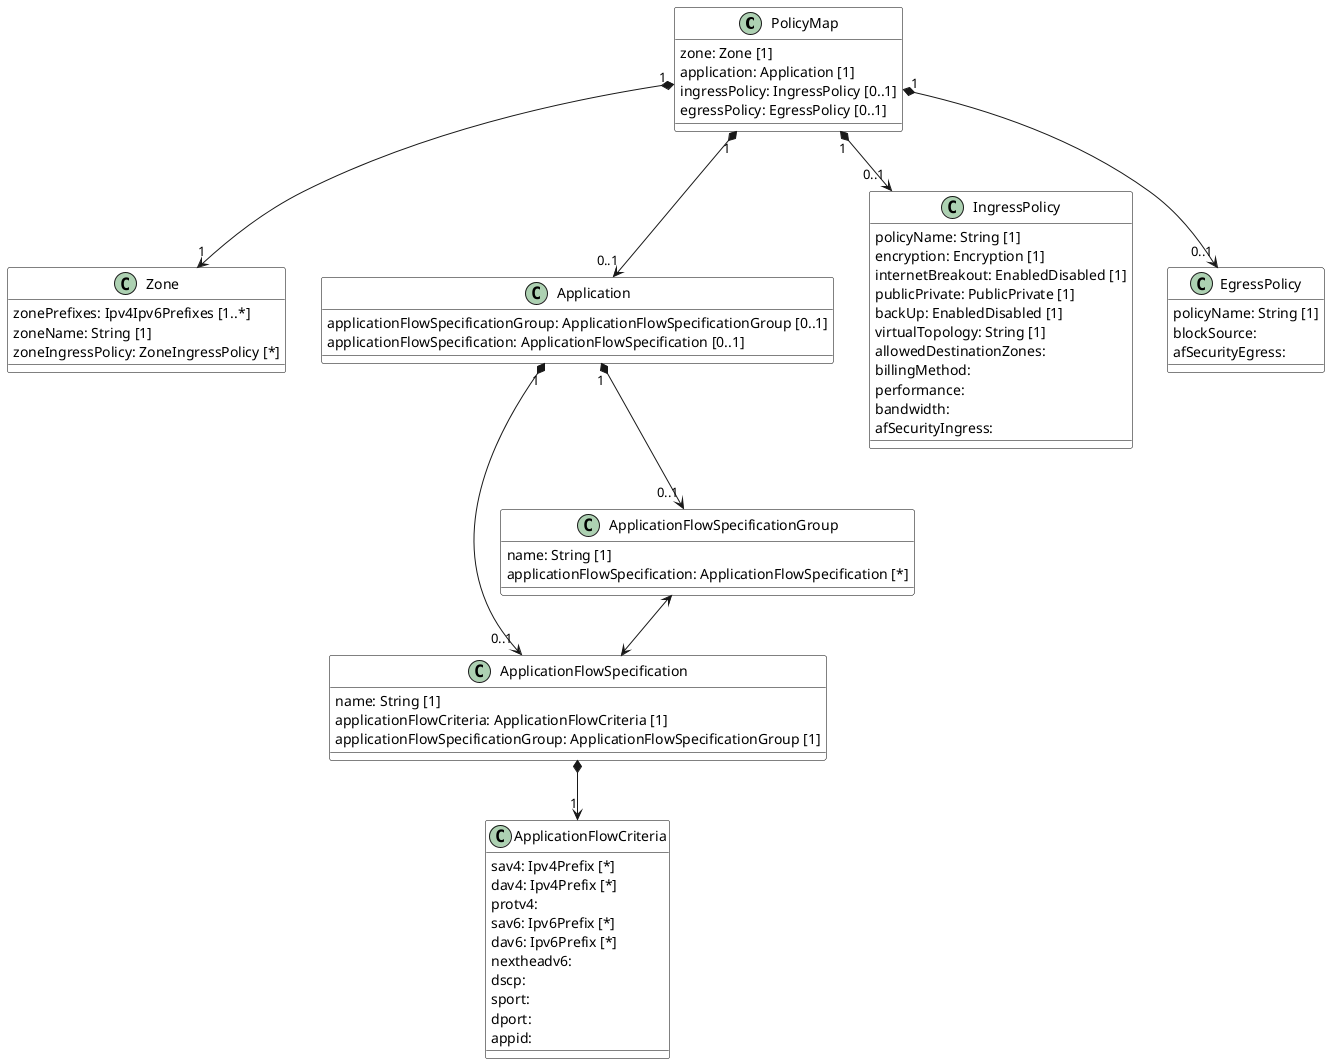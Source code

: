 @startuml
skinparam {
    ClassBackgroundColor White
    ClassBorderColor Black
}

class PolicyMap {
    zone: Zone [1]
    application: Application [1]
    ingressPolicy: IngressPolicy [0..1]
    egressPolicy: EgressPolicy [0..1]
}

PolicyMap "1" *--> "1" Zone
PolicyMap "1" *--> "0..1" Application
PolicyMap "1" *-->"0..1" IngressPolicy
PolicyMap "1" *--> "0..1" EgressPolicy

class Application {
    applicationFlowSpecificationGroup: ApplicationFlowSpecificationGroup [0..1]
    applicationFlowSpecification: ApplicationFlowSpecification [0..1]
}

Application "1" *--> "0..1" ApplicationFlowSpecification
Application "1" *--> "0..1" ApplicationFlowSpecificationGroup
ApplicationFlowSpecificationGroup <--> ApplicationFlowSpecification

class IngressPolicy {

    policyName: String [1]
    encryption: Encryption [1]
    internetBreakout: EnabledDisabled [1]
    publicPrivate: PublicPrivate [1]
    backUp: EnabledDisabled [1]
    virtualTopology: String [1]
    allowedDestinationZones:
    billingMethod:
    performance:
    bandwidth:
    afSecurityIngress:
}

class EgressPolicy {

    policyName: String [1]
    blockSource:
    afSecurityEgress: 
    
}

class Zone {

    zonePrefixes: Ipv4Ipv6Prefixes [1..*]
    zoneName: String [1]
    zoneIngressPolicy: ZoneIngressPolicy [*]
    
}

class ApplicationFlowSpecification {

    name: String [1]
    applicationFlowCriteria: ApplicationFlowCriteria [1]
    applicationFlowSpecificationGroup: ApplicationFlowSpecificationGroup [1]
    
}

class ApplicationFlowSpecificationGroup {

    name: String [1]
    applicationFlowSpecification: ApplicationFlowSpecification [*]
    
}

class ApplicationFlowCriteria {

    sav4: Ipv4Prefix [*]
    dav4: Ipv4Prefix [*]
    protv4: 
    sav6: Ipv6Prefix [*]
    dav6: Ipv6Prefix [*]
    nextheadv6:
    dscp:
    sport:
    dport:
    appid:
    
}

ApplicationFlowSpecification *--> "1" ApplicationFlowCriteria
